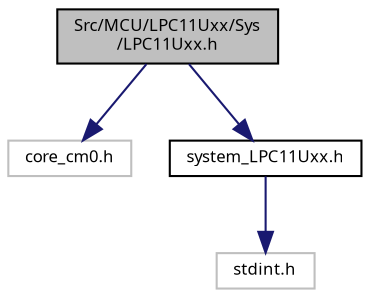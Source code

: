 digraph "Src/MCU/LPC11Uxx/Sys/LPC11Uxx.h"
{
  edge [fontname="Sans",fontsize="8",labelfontname="Sans",labelfontsize="8"];
  node [fontname="Sans",fontsize="8",shape=record];
  Node1 [label="Src/MCU/LPC11Uxx/Sys\l/LPC11Uxx.h",height=0.2,width=0.4,color="black", fillcolor="grey75", style="filled", fontcolor="black"];
  Node1 -> Node2 [color="midnightblue",fontsize="8",style="solid",fontname="Sans"];
  Node2 [label="core_cm0.h",height=0.2,width=0.4,color="grey75", fillcolor="white", style="filled"];
  Node1 -> Node3 [color="midnightblue",fontsize="8",style="solid",fontname="Sans"];
  Node3 [label="system_LPC11Uxx.h",height=0.2,width=0.4,color="black", fillcolor="white", style="filled",URL="$system___l_p_c11_uxx_8h.html",tooltip="CMSIS Cortex-M0 Device Peripheral Access Layer Header File for the NXP LPC11Uxx Device Series..."];
  Node3 -> Node4 [color="midnightblue",fontsize="8",style="solid",fontname="Sans"];
  Node4 [label="stdint.h",height=0.2,width=0.4,color="grey75", fillcolor="white", style="filled"];
}
